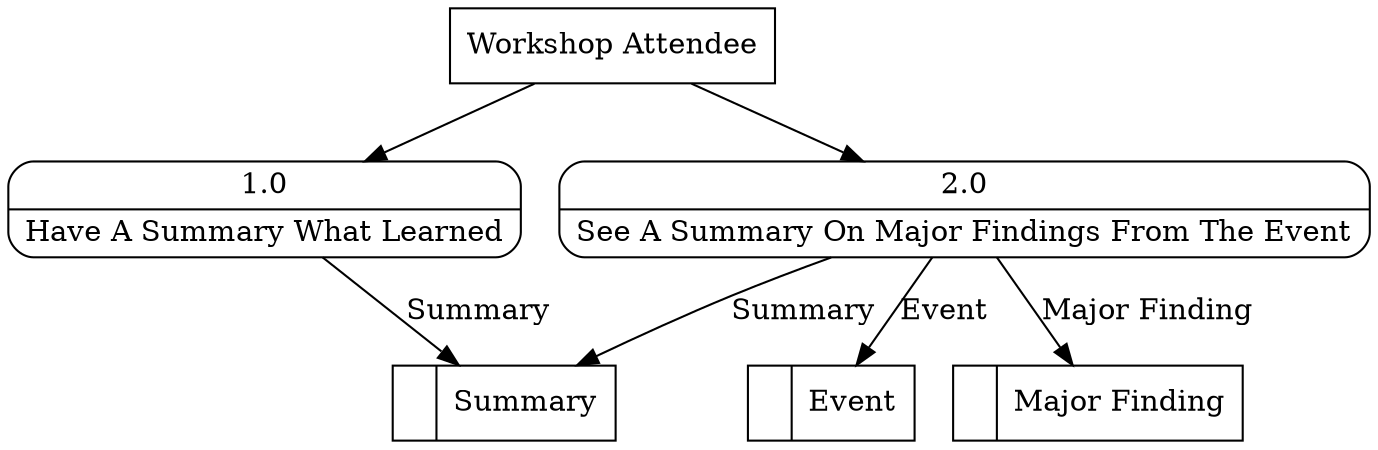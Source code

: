 digraph dfd2{ 
node[shape=record]
200 [label="<f0>  |<f1> Summary " ];
201 [label="<f0>  |<f1> Event " ];
202 [label="<f0>  |<f1> Major Finding " ];
203 [label="Workshop Attendee" shape=box];
204 [label="{<f0> 1.0|<f1> Have A Summary What Learned }" shape=Mrecord];
205 [label="{<f0> 2.0|<f1> See A Summary On Major Findings From The Event }" shape=Mrecord];
203 -> 204
203 -> 205
204 -> 200 [label="Summary"]
205 -> 202 [label="Major Finding"]
205 -> 201 [label="Event"]
205 -> 200 [label="Summary"]
}
